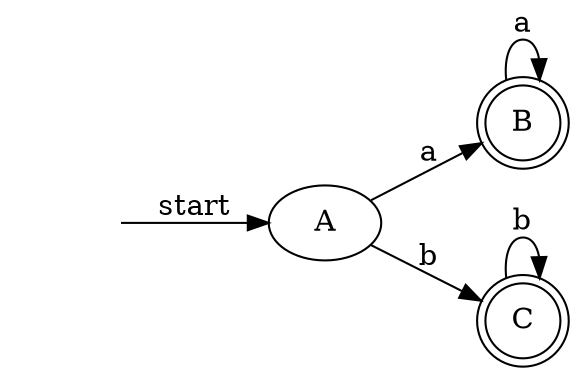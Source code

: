 digraph{
	rankdir = LR
	empty [label = "" color = white shape = none fontcolor = white style = invisible margin = 0]
	A [label = "A"]
	B [label = "B" shape = doublecircle]
	C [label = "C" shape = doublecircle]
	empty -> A [label = "start"]
	A -> B [label = "a"]
	A -> C [label = "b"]
	B -> B [label = "a"]
	C -> C [label = "b"]
}
